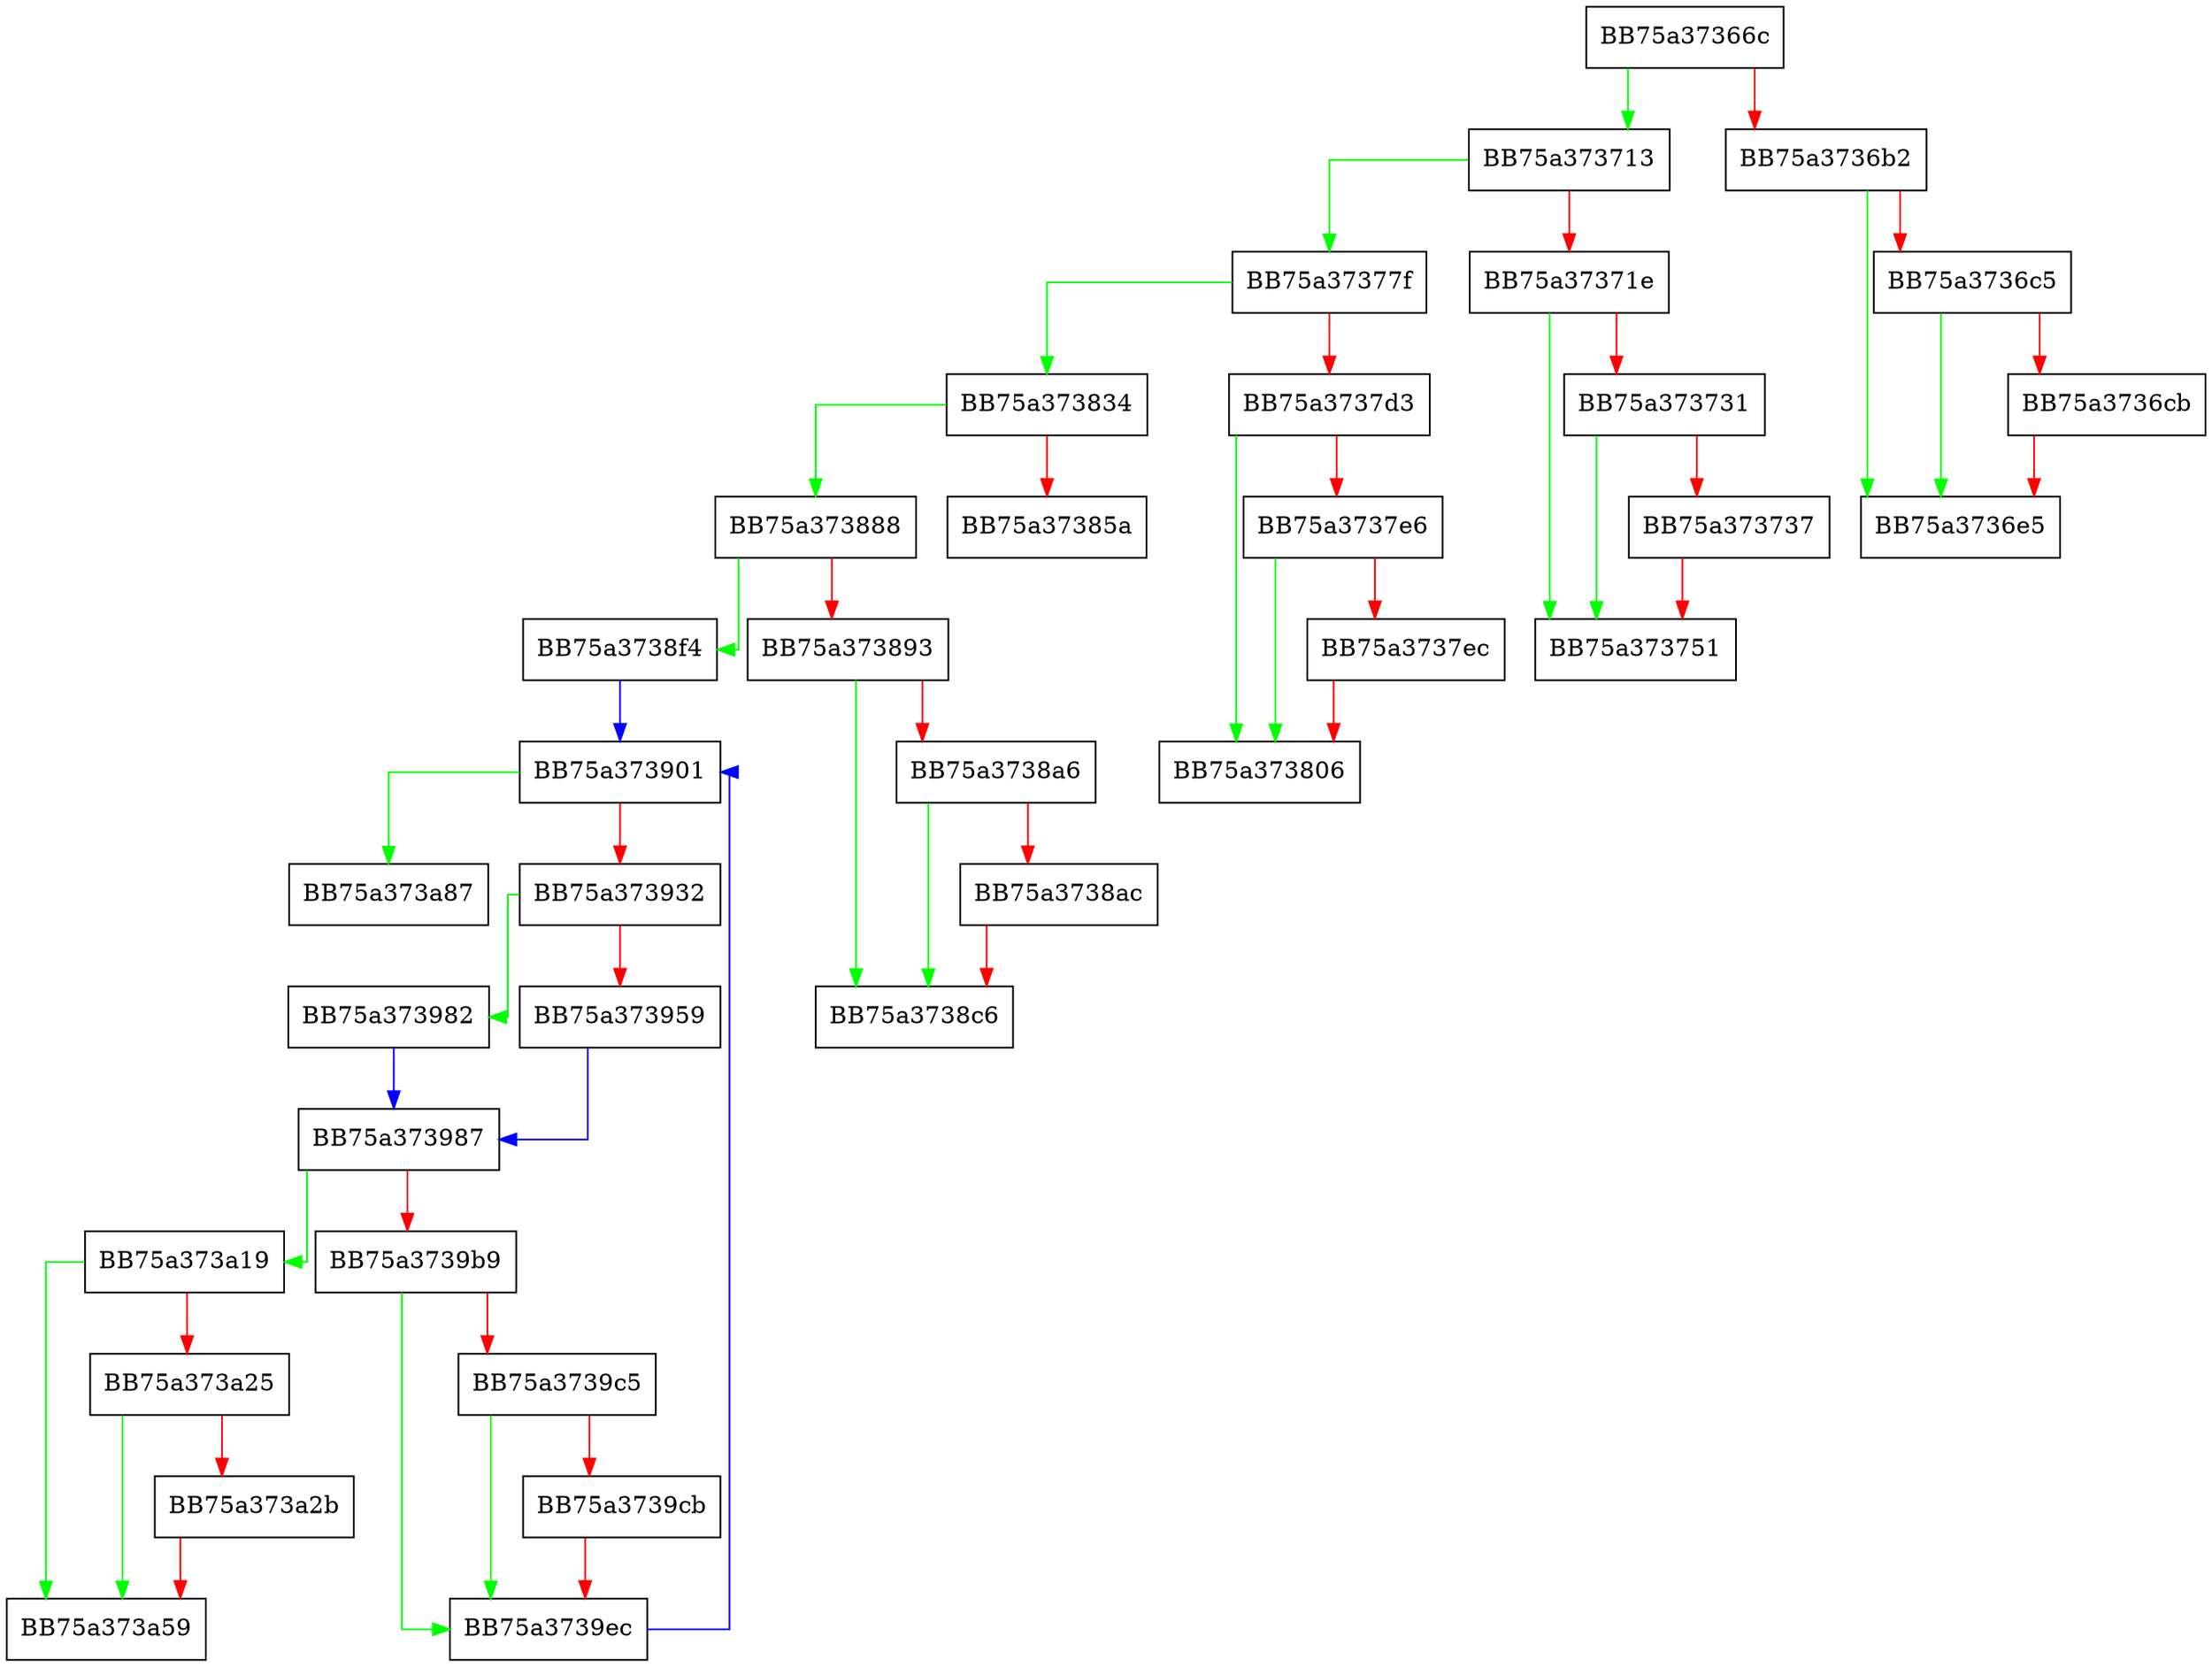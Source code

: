 digraph LoadCache {
  node [shape="box"];
  graph [splines=ortho];
  BB75a37366c -> BB75a373713 [color="green"];
  BB75a37366c -> BB75a3736b2 [color="red"];
  BB75a3736b2 -> BB75a3736e5 [color="green"];
  BB75a3736b2 -> BB75a3736c5 [color="red"];
  BB75a3736c5 -> BB75a3736e5 [color="green"];
  BB75a3736c5 -> BB75a3736cb [color="red"];
  BB75a3736cb -> BB75a3736e5 [color="red"];
  BB75a373713 -> BB75a37377f [color="green"];
  BB75a373713 -> BB75a37371e [color="red"];
  BB75a37371e -> BB75a373751 [color="green"];
  BB75a37371e -> BB75a373731 [color="red"];
  BB75a373731 -> BB75a373751 [color="green"];
  BB75a373731 -> BB75a373737 [color="red"];
  BB75a373737 -> BB75a373751 [color="red"];
  BB75a37377f -> BB75a373834 [color="green"];
  BB75a37377f -> BB75a3737d3 [color="red"];
  BB75a3737d3 -> BB75a373806 [color="green"];
  BB75a3737d3 -> BB75a3737e6 [color="red"];
  BB75a3737e6 -> BB75a373806 [color="green"];
  BB75a3737e6 -> BB75a3737ec [color="red"];
  BB75a3737ec -> BB75a373806 [color="red"];
  BB75a373834 -> BB75a373888 [color="green"];
  BB75a373834 -> BB75a37385a [color="red"];
  BB75a373888 -> BB75a3738f4 [color="green"];
  BB75a373888 -> BB75a373893 [color="red"];
  BB75a373893 -> BB75a3738c6 [color="green"];
  BB75a373893 -> BB75a3738a6 [color="red"];
  BB75a3738a6 -> BB75a3738c6 [color="green"];
  BB75a3738a6 -> BB75a3738ac [color="red"];
  BB75a3738ac -> BB75a3738c6 [color="red"];
  BB75a3738f4 -> BB75a373901 [color="blue"];
  BB75a373901 -> BB75a373a87 [color="green"];
  BB75a373901 -> BB75a373932 [color="red"];
  BB75a373932 -> BB75a373982 [color="green"];
  BB75a373932 -> BB75a373959 [color="red"];
  BB75a373959 -> BB75a373987 [color="blue"];
  BB75a373982 -> BB75a373987 [color="blue"];
  BB75a373987 -> BB75a373a19 [color="green"];
  BB75a373987 -> BB75a3739b9 [color="red"];
  BB75a3739b9 -> BB75a3739ec [color="green"];
  BB75a3739b9 -> BB75a3739c5 [color="red"];
  BB75a3739c5 -> BB75a3739ec [color="green"];
  BB75a3739c5 -> BB75a3739cb [color="red"];
  BB75a3739cb -> BB75a3739ec [color="red"];
  BB75a3739ec -> BB75a373901 [color="blue"];
  BB75a373a19 -> BB75a373a59 [color="green"];
  BB75a373a19 -> BB75a373a25 [color="red"];
  BB75a373a25 -> BB75a373a59 [color="green"];
  BB75a373a25 -> BB75a373a2b [color="red"];
  BB75a373a2b -> BB75a373a59 [color="red"];
}